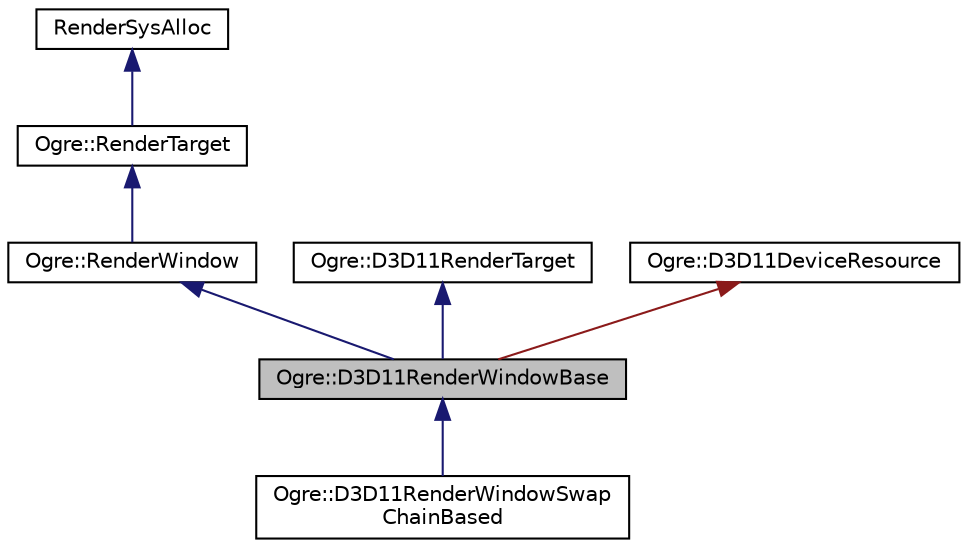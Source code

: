 digraph "Ogre::D3D11RenderWindowBase"
{
  bgcolor="transparent";
  edge [fontname="Helvetica",fontsize="10",labelfontname="Helvetica",labelfontsize="10"];
  node [fontname="Helvetica",fontsize="10",shape=record];
  Node0 [label="Ogre::D3D11RenderWindowBase",height=0.2,width=0.4,color="black", fillcolor="grey75", style="filled", fontcolor="black"];
  Node1 -> Node0 [dir="back",color="midnightblue",fontsize="10",style="solid",fontname="Helvetica"];
  Node1 [label="Ogre::RenderWindow",height=0.2,width=0.4,color="black",URL="$class_ogre_1_1_render_window.html",tooltip="Manages the target rendering window. "];
  Node2 -> Node1 [dir="back",color="midnightblue",fontsize="10",style="solid",fontname="Helvetica"];
  Node2 [label="Ogre::RenderTarget",height=0.2,width=0.4,color="black",URL="$class_ogre_1_1_render_target.html",tooltip="A &#39;canvas&#39; which can receive the results of a rendering operation. "];
  Node3 -> Node2 [dir="back",color="midnightblue",fontsize="10",style="solid",fontname="Helvetica"];
  Node3 [label="RenderSysAlloc",height=0.2,width=0.4,color="black",URL="$class_ogre_1_1_allocated_object.html"];
  Node4 -> Node0 [dir="back",color="midnightblue",fontsize="10",style="solid",fontname="Helvetica"];
  Node4 [label="Ogre::D3D11RenderTarget",height=0.2,width=0.4,color="black",URL="$class_ogre_1_1_d3_d11_render_target.html"];
  Node5 -> Node0 [dir="back",color="firebrick4",fontsize="10",style="solid",fontname="Helvetica"];
  Node5 [label="Ogre::D3D11DeviceResource",height=0.2,width=0.4,color="black",URL="$class_ogre_1_1_d3_d11_device_resource.html",tooltip="Represents a Direct3D rendering resource. "];
  Node0 -> Node6 [dir="back",color="midnightblue",fontsize="10",style="solid",fontname="Helvetica"];
  Node6 [label="Ogre::D3D11RenderWindowSwap\lChainBased",height=0.2,width=0.4,color="black",URL="$class_ogre_1_1_d3_d11_render_window_swap_chain_based.html"];
}
